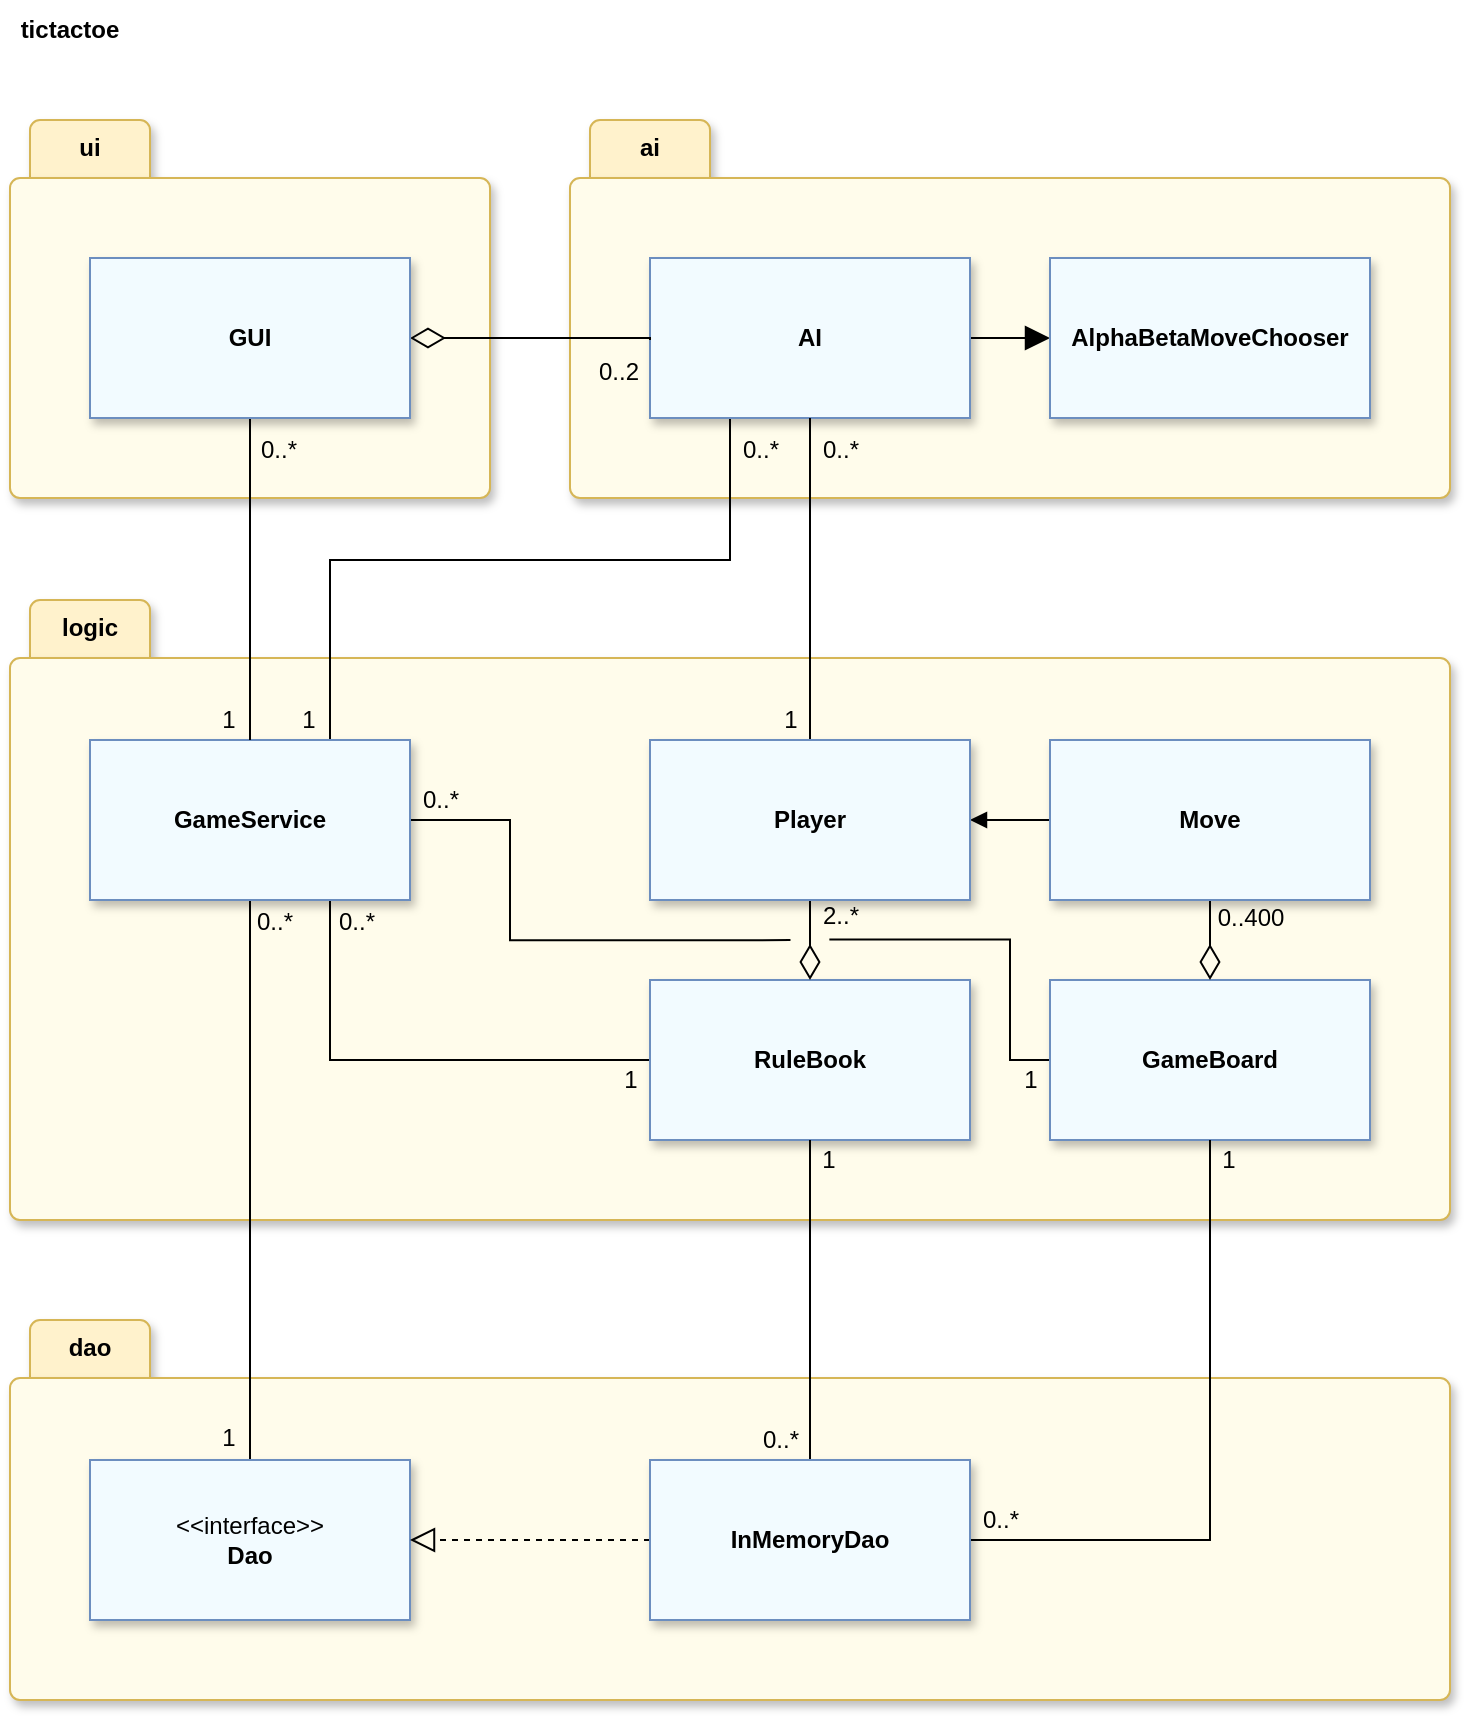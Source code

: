 <mxfile version="15.6.2" type="device"><diagram id="C5RBs43oDa-KdzZeNtuy" name="Page-1"><mxGraphModel dx="3555" dy="2987" grid="1" gridSize="10" guides="1" tooltips="1" connect="1" arrows="1" fold="1" page="1" pageScale="1" pageWidth="827" pageHeight="1169" math="0" shadow="0"><root><mxCell id="WIyWlLk6GJQsqaUBKTNV-0"/><mxCell id="WIyWlLk6GJQsqaUBKTNV-1" parent="WIyWlLk6GJQsqaUBKTNV-0"/><mxCell id="NgHtoThUeeEZXhmcr1Kq-88" value="dao" style="rounded=1;whiteSpace=wrap;html=1;strokeColor=#d6b656;align=center;verticalAlign=top;arcSize=10;fillColor=#fff2cc;fontStyle=1;absoluteArcSize=1;shadow=1;" vertex="1" parent="WIyWlLk6GJQsqaUBKTNV-1"><mxGeometry x="90" y="570" width="60" height="40" as="geometry"/></mxCell><mxCell id="NgHtoThUeeEZXhmcr1Kq-87" value="" style="rounded=1;whiteSpace=wrap;html=1;strokeColor=#d6b656;align=left;verticalAlign=top;arcSize=10;fillColor=#FFFCEB;absoluteArcSize=1;shadow=1;" vertex="1" parent="WIyWlLk6GJQsqaUBKTNV-1"><mxGeometry x="80" y="599" width="720" height="161" as="geometry"/></mxCell><mxCell id="NgHtoThUeeEZXhmcr1Kq-81" value="ai" style="rounded=1;whiteSpace=wrap;html=1;strokeColor=#d6b656;align=center;verticalAlign=top;arcSize=10;fillColor=#fff2cc;fontStyle=1;absoluteArcSize=1;shadow=1;" vertex="1" parent="WIyWlLk6GJQsqaUBKTNV-1"><mxGeometry x="370" y="-30" width="60" height="40" as="geometry"/></mxCell><mxCell id="NgHtoThUeeEZXhmcr1Kq-80" value="" style="rounded=1;whiteSpace=wrap;html=1;strokeColor=#d6b656;align=left;verticalAlign=top;arcSize=10;fillColor=#FFFCEB;absoluteArcSize=1;shadow=1;" vertex="1" parent="WIyWlLk6GJQsqaUBKTNV-1"><mxGeometry x="360" y="-1" width="440" height="160" as="geometry"/></mxCell><mxCell id="NgHtoThUeeEZXhmcr1Kq-79" value="logic" style="rounded=1;whiteSpace=wrap;html=1;strokeColor=#d6b656;align=center;verticalAlign=top;arcSize=10;fillColor=#fff2cc;fontStyle=1;absoluteArcSize=1;shadow=1;" vertex="1" parent="WIyWlLk6GJQsqaUBKTNV-1"><mxGeometry x="90" y="210" width="60" height="40" as="geometry"/></mxCell><mxCell id="NgHtoThUeeEZXhmcr1Kq-78" value="" style="rounded=1;whiteSpace=wrap;html=1;strokeColor=#d6b656;align=left;verticalAlign=top;arcSize=10;fillColor=#FFFCEB;absoluteArcSize=1;shadow=1;" vertex="1" parent="WIyWlLk6GJQsqaUBKTNV-1"><mxGeometry x="80" y="239" width="720" height="281" as="geometry"/></mxCell><mxCell id="NgHtoThUeeEZXhmcr1Kq-76" value="ui" style="rounded=1;whiteSpace=wrap;html=1;strokeColor=#d6b656;align=center;verticalAlign=top;arcSize=10;fillColor=#fff2cc;fontStyle=1;absoluteArcSize=1;shadow=1;" vertex="1" parent="WIyWlLk6GJQsqaUBKTNV-1"><mxGeometry x="90" y="-30" width="60" height="40" as="geometry"/></mxCell><mxCell id="NgHtoThUeeEZXhmcr1Kq-75" value="" style="rounded=1;whiteSpace=wrap;html=1;strokeColor=#d6b656;align=left;verticalAlign=top;arcSize=10;fillColor=#FFFCEB;absoluteArcSize=1;shadow=1;" vertex="1" parent="WIyWlLk6GJQsqaUBKTNV-1"><mxGeometry x="80" y="-1" width="240" height="160" as="geometry"/></mxCell><mxCell id="NgHtoThUeeEZXhmcr1Kq-36" style="edgeStyle=orthogonalEdgeStyle;rounded=0;orthogonalLoop=1;jettySize=auto;html=1;exitX=1;exitY=0.5;exitDx=0;exitDy=0;entryX=0;entryY=0.5;entryDx=0;entryDy=0;endArrow=block;endFill=1;endSize=10;" edge="1" parent="WIyWlLk6GJQsqaUBKTNV-1" source="NgHtoThUeeEZXhmcr1Kq-34" target="NgHtoThUeeEZXhmcr1Kq-35"><mxGeometry relative="1" as="geometry"/></mxCell><mxCell id="NgHtoThUeeEZXhmcr1Kq-38" value="" style="edgeStyle=orthogonalEdgeStyle;rounded=0;orthogonalLoop=1;jettySize=auto;html=1;endArrow=none;endFill=0;entryX=0.75;entryY=0;entryDx=0;entryDy=0;exitX=0;exitY=0;exitDx=0;exitDy=0;" edge="1" parent="WIyWlLk6GJQsqaUBKTNV-1" source="NgHtoThUeeEZXhmcr1Kq-105" target="NgHtoThUeeEZXhmcr1Kq-37"><mxGeometry relative="1" as="geometry"><Array as="points"><mxPoint x="440" y="190"/><mxPoint x="240" y="190"/></Array></mxGeometry></mxCell><mxCell id="NgHtoThUeeEZXhmcr1Kq-34" value="AI" style="rounded=0;whiteSpace=wrap;html=1;fontStyle=1;shadow=1;glass=0;fillColor=#F2FBFF;strokeColor=#6c8ebf;" vertex="1" parent="WIyWlLk6GJQsqaUBKTNV-1"><mxGeometry x="400" y="39" width="160" height="80" as="geometry"/></mxCell><mxCell id="NgHtoThUeeEZXhmcr1Kq-35" value="AlphaBetaMoveChooser" style="rounded=0;whiteSpace=wrap;html=1;fontStyle=1;shadow=1;fillColor=#F2FBFF;strokeColor=#6c8ebf;" vertex="1" parent="WIyWlLk6GJQsqaUBKTNV-1"><mxGeometry x="600" y="39" width="160" height="80" as="geometry"/></mxCell><mxCell id="NgHtoThUeeEZXhmcr1Kq-66" style="edgeStyle=orthogonalEdgeStyle;rounded=0;orthogonalLoop=1;jettySize=auto;html=1;exitX=0.5;exitY=1;exitDx=0;exitDy=0;entryX=0.5;entryY=0;entryDx=0;entryDy=0;startArrow=none;startFill=0;endArrow=none;endFill=0;startSize=6;endSize=10;" edge="1" parent="WIyWlLk6GJQsqaUBKTNV-1" source="NgHtoThUeeEZXhmcr1Kq-37" target="NgHtoThUeeEZXhmcr1Kq-62"><mxGeometry relative="1" as="geometry"><Array as="points"><mxPoint x="200" y="500"/><mxPoint x="200" y="500"/></Array></mxGeometry></mxCell><mxCell id="NgHtoThUeeEZXhmcr1Kq-93" style="edgeStyle=orthogonalEdgeStyle;rounded=0;orthogonalLoop=1;jettySize=auto;html=1;exitX=0.75;exitY=1;exitDx=0;exitDy=0;entryX=0;entryY=0.5;entryDx=0;entryDy=0;shadow=0;startArrow=none;startFill=0;endArrow=none;endFill=0;startSize=15;endSize=10;" edge="1" parent="WIyWlLk6GJQsqaUBKTNV-1" source="NgHtoThUeeEZXhmcr1Kq-37" target="NgHtoThUeeEZXhmcr1Kq-44"><mxGeometry relative="1" as="geometry"/></mxCell><mxCell id="NgHtoThUeeEZXhmcr1Kq-100" style="edgeStyle=orthogonalEdgeStyle;rounded=0;orthogonalLoop=1;jettySize=auto;html=1;exitX=1;exitY=0.5;exitDx=0;exitDy=0;shadow=0;startArrow=none;startFill=0;endArrow=none;endFill=0;startSize=15;endSize=10;entryX=0.542;entryY=0.502;entryDx=0;entryDy=0;entryPerimeter=0;" edge="1" parent="WIyWlLk6GJQsqaUBKTNV-1" source="NgHtoThUeeEZXhmcr1Kq-37" target="NgHtoThUeeEZXhmcr1Kq-78"><mxGeometry relative="1" as="geometry"><mxPoint x="460" y="380" as="targetPoint"/><Array as="points"><mxPoint x="330" y="320"/><mxPoint x="330" y="380"/></Array></mxGeometry></mxCell><mxCell id="NgHtoThUeeEZXhmcr1Kq-37" value="GameService" style="rounded=0;whiteSpace=wrap;html=1;fontStyle=1;strokeColor=#6c8ebf;shadow=1;fillColor=#F2FBFF;" vertex="1" parent="WIyWlLk6GJQsqaUBKTNV-1"><mxGeometry x="120" y="280" width="160" height="80" as="geometry"/></mxCell><mxCell id="NgHtoThUeeEZXhmcr1Kq-40" value="1" style="text;html=1;strokeColor=none;fillColor=none;align=center;verticalAlign=middle;whiteSpace=wrap;rounded=0;" vertex="1" parent="WIyWlLk6GJQsqaUBKTNV-1"><mxGeometry x="180" y="260" width="19" height="20" as="geometry"/></mxCell><mxCell id="NgHtoThUeeEZXhmcr1Kq-44" value="RuleBook" style="rounded=0;whiteSpace=wrap;html=1;fontStyle=1;strokeColor=#6c8ebf;shadow=1;fillColor=#F2FBFF;" vertex="1" parent="WIyWlLk6GJQsqaUBKTNV-1"><mxGeometry x="400" y="400" width="160" height="80" as="geometry"/></mxCell><mxCell id="NgHtoThUeeEZXhmcr1Kq-47" style="edgeStyle=orthogonalEdgeStyle;rounded=0;orthogonalLoop=1;jettySize=auto;html=1;endArrow=diamondThin;endFill=0;endSize=15;exitX=0.5;exitY=1;exitDx=0;exitDy=0;entryX=0.5;entryY=0;entryDx=0;entryDy=0;" edge="1" parent="WIyWlLk6GJQsqaUBKTNV-1" source="NgHtoThUeeEZXhmcr1Kq-45" target="NgHtoThUeeEZXhmcr1Kq-44"><mxGeometry relative="1" as="geometry"><mxPoint x="400" y="400" as="sourcePoint"/><mxPoint x="400" y="360" as="targetPoint"/></mxGeometry></mxCell><mxCell id="NgHtoThUeeEZXhmcr1Kq-52" style="edgeStyle=orthogonalEdgeStyle;rounded=0;orthogonalLoop=1;jettySize=auto;html=1;exitX=1;exitY=0.5;exitDx=0;exitDy=0;entryX=0;entryY=0.5;entryDx=0;entryDy=0;startArrow=block;startFill=1;endArrow=none;endFill=0;" edge="1" parent="WIyWlLk6GJQsqaUBKTNV-1" source="NgHtoThUeeEZXhmcr1Kq-45" target="NgHtoThUeeEZXhmcr1Kq-51"><mxGeometry relative="1" as="geometry"/></mxCell><mxCell id="NgHtoThUeeEZXhmcr1Kq-89" style="edgeStyle=orthogonalEdgeStyle;rounded=0;orthogonalLoop=1;jettySize=auto;html=1;entryX=0.5;entryY=1;entryDx=0;entryDy=0;shadow=0;startArrow=none;startFill=0;endArrow=none;endFill=0;startSize=15;endSize=10;exitX=0.5;exitY=0;exitDx=0;exitDy=0;" edge="1" parent="WIyWlLk6GJQsqaUBKTNV-1" source="NgHtoThUeeEZXhmcr1Kq-45" target="NgHtoThUeeEZXhmcr1Kq-34"><mxGeometry relative="1" as="geometry"><Array as="points"><mxPoint x="480" y="250"/><mxPoint x="480" y="250"/></Array></mxGeometry></mxCell><mxCell id="NgHtoThUeeEZXhmcr1Kq-45" value="Player" style="rounded=0;whiteSpace=wrap;html=1;fontStyle=1;strokeColor=#6c8ebf;shadow=1;fillColor=#F2FBFF;" vertex="1" parent="WIyWlLk6GJQsqaUBKTNV-1"><mxGeometry x="400" y="280" width="160" height="80" as="geometry"/></mxCell><mxCell id="NgHtoThUeeEZXhmcr1Kq-98" style="edgeStyle=orthogonalEdgeStyle;rounded=0;orthogonalLoop=1;jettySize=auto;html=1;exitX=0;exitY=0.5;exitDx=0;exitDy=0;shadow=0;startArrow=none;startFill=0;endArrow=none;endFill=0;startSize=15;endSize=10;entryX=0.569;entryY=0.501;entryDx=0;entryDy=0;entryPerimeter=0;" edge="1" parent="WIyWlLk6GJQsqaUBKTNV-1" source="NgHtoThUeeEZXhmcr1Kq-46" target="NgHtoThUeeEZXhmcr1Kq-78"><mxGeometry relative="1" as="geometry"><mxPoint x="480" y="380" as="targetPoint"/><Array as="points"><mxPoint x="580" y="440"/><mxPoint x="580" y="380"/></Array></mxGeometry></mxCell><mxCell id="NgHtoThUeeEZXhmcr1Kq-46" value="GameBoard" style="rounded=0;whiteSpace=wrap;html=1;fontStyle=1;strokeColor=#6c8ebf;shadow=1;fillColor=#F2FBFF;" vertex="1" parent="WIyWlLk6GJQsqaUBKTNV-1"><mxGeometry x="600" y="400" width="160" height="80" as="geometry"/></mxCell><mxCell id="NgHtoThUeeEZXhmcr1Kq-53" style="edgeStyle=orthogonalEdgeStyle;rounded=0;orthogonalLoop=1;jettySize=auto;html=1;exitX=0.5;exitY=1;exitDx=0;exitDy=0;entryX=0.5;entryY=0;entryDx=0;entryDy=0;startArrow=none;startFill=0;endArrow=diamondThin;endFill=0;startSize=6;endSize=15;" edge="1" parent="WIyWlLk6GJQsqaUBKTNV-1" source="NgHtoThUeeEZXhmcr1Kq-51" target="NgHtoThUeeEZXhmcr1Kq-46"><mxGeometry relative="1" as="geometry"><Array as="points"/></mxGeometry></mxCell><mxCell id="NgHtoThUeeEZXhmcr1Kq-51" value="Move" style="rounded=0;whiteSpace=wrap;html=1;fontStyle=1;strokeColor=#6c8ebf;shadow=1;fillColor=#F2FBFF;" vertex="1" parent="WIyWlLk6GJQsqaUBKTNV-1"><mxGeometry x="600" y="280" width="160" height="80" as="geometry"/></mxCell><mxCell id="NgHtoThUeeEZXhmcr1Kq-62" value="&lt;span style=&quot;font-weight: normal&quot;&gt;&amp;lt;&amp;lt;interface&amp;gt;&amp;gt;&lt;/span&gt;&lt;br&gt;Dao" style="rounded=0;whiteSpace=wrap;html=1;fontStyle=1;strokeColor=#6c8ebf;shadow=1;fillColor=#F2FBFF;" vertex="1" parent="WIyWlLk6GJQsqaUBKTNV-1"><mxGeometry x="120" y="640" width="160" height="80" as="geometry"/></mxCell><mxCell id="NgHtoThUeeEZXhmcr1Kq-65" style="edgeStyle=orthogonalEdgeStyle;rounded=0;orthogonalLoop=1;jettySize=auto;html=1;exitX=0;exitY=0.5;exitDx=0;exitDy=0;entryX=1;entryY=0.5;entryDx=0;entryDy=0;startArrow=none;startFill=0;endArrow=block;endFill=0;startSize=6;endSize=10;dashed=1;" edge="1" parent="WIyWlLk6GJQsqaUBKTNV-1" source="NgHtoThUeeEZXhmcr1Kq-63" target="NgHtoThUeeEZXhmcr1Kq-62"><mxGeometry relative="1" as="geometry"/></mxCell><mxCell id="NgHtoThUeeEZXhmcr1Kq-67" style="edgeStyle=orthogonalEdgeStyle;rounded=0;orthogonalLoop=1;jettySize=auto;html=1;exitX=0.5;exitY=0;exitDx=0;exitDy=0;startArrow=none;startFill=0;endArrow=none;endFill=0;startSize=6;endSize=10;entryX=0.5;entryY=1;entryDx=0;entryDy=0;" edge="1" parent="WIyWlLk6GJQsqaUBKTNV-1" source="NgHtoThUeeEZXhmcr1Kq-63" target="NgHtoThUeeEZXhmcr1Kq-44"><mxGeometry relative="1" as="geometry"><Array as="points"/></mxGeometry></mxCell><mxCell id="NgHtoThUeeEZXhmcr1Kq-90" style="edgeStyle=orthogonalEdgeStyle;rounded=0;orthogonalLoop=1;jettySize=auto;html=1;exitX=1;exitY=0.5;exitDx=0;exitDy=0;shadow=0;startArrow=none;startFill=0;endArrow=none;endFill=0;startSize=15;endSize=10;" edge="1" parent="WIyWlLk6GJQsqaUBKTNV-1" source="NgHtoThUeeEZXhmcr1Kq-63" target="NgHtoThUeeEZXhmcr1Kq-46"><mxGeometry relative="1" as="geometry"/></mxCell><mxCell id="NgHtoThUeeEZXhmcr1Kq-63" value="InMemoryDao" style="rounded=0;whiteSpace=wrap;html=1;fontStyle=1;strokeColor=#6c8ebf;shadow=1;fillColor=#F2FBFF;" vertex="1" parent="WIyWlLk6GJQsqaUBKTNV-1"><mxGeometry x="400" y="640" width="160" height="80" as="geometry"/></mxCell><mxCell id="NgHtoThUeeEZXhmcr1Kq-73" style="edgeStyle=orthogonalEdgeStyle;rounded=0;orthogonalLoop=1;jettySize=auto;html=1;exitX=0.5;exitY=1;exitDx=0;exitDy=0;entryX=0.5;entryY=0;entryDx=0;entryDy=0;startArrow=none;startFill=0;endArrow=none;endFill=0;startSize=6;endSize=10;" edge="1" parent="WIyWlLk6GJQsqaUBKTNV-1" source="NgHtoThUeeEZXhmcr1Kq-72" target="NgHtoThUeeEZXhmcr1Kq-37"><mxGeometry relative="1" as="geometry"><Array as="points"><mxPoint x="200" y="180"/><mxPoint x="200" y="180"/></Array></mxGeometry></mxCell><mxCell id="NgHtoThUeeEZXhmcr1Kq-74" style="edgeStyle=orthogonalEdgeStyle;rounded=0;orthogonalLoop=1;jettySize=auto;html=1;exitX=1;exitY=0.5;exitDx=0;exitDy=0;entryX=1;entryY=0;entryDx=0;entryDy=0;startArrow=diamondThin;startFill=0;endArrow=none;endFill=0;startSize=15;endSize=9;shadow=0;" edge="1" parent="WIyWlLk6GJQsqaUBKTNV-1" source="NgHtoThUeeEZXhmcr1Kq-72" target="NgHtoThUeeEZXhmcr1Kq-102"><mxGeometry relative="1" as="geometry"><Array as="points"><mxPoint x="400" y="79"/></Array></mxGeometry></mxCell><mxCell id="NgHtoThUeeEZXhmcr1Kq-72" value="GUI" style="rounded=0;whiteSpace=wrap;html=1;fontStyle=1;shadow=1;fillColor=#F2FBFF;strokeColor=#6c8ebf;" vertex="1" parent="WIyWlLk6GJQsqaUBKTNV-1"><mxGeometry x="120" y="39" width="160" height="80" as="geometry"/></mxCell><mxCell id="NgHtoThUeeEZXhmcr1Kq-101" value="0..*" style="text;html=1;strokeColor=none;fillColor=none;align=center;verticalAlign=middle;whiteSpace=wrap;rounded=0;" vertex="1" parent="WIyWlLk6GJQsqaUBKTNV-1"><mxGeometry x="199" y="119" width="31" height="31" as="geometry"/></mxCell><mxCell id="NgHtoThUeeEZXhmcr1Kq-102" value="0..2" style="text;html=1;strokeColor=none;fillColor=none;align=center;verticalAlign=middle;whiteSpace=wrap;rounded=0;" vertex="1" parent="WIyWlLk6GJQsqaUBKTNV-1"><mxGeometry x="369" y="80" width="31" height="31" as="geometry"/></mxCell><mxCell id="NgHtoThUeeEZXhmcr1Kq-103" value="0..*" style="text;html=1;strokeColor=none;fillColor=none;align=center;verticalAlign=middle;whiteSpace=wrap;rounded=0;" vertex="1" parent="WIyWlLk6GJQsqaUBKTNV-1"><mxGeometry x="480" y="119" width="31" height="31" as="geometry"/></mxCell><mxCell id="NgHtoThUeeEZXhmcr1Kq-104" value="1" style="text;html=1;strokeColor=none;fillColor=none;align=center;verticalAlign=middle;whiteSpace=wrap;rounded=0;" vertex="1" parent="WIyWlLk6GJQsqaUBKTNV-1"><mxGeometry x="220" y="260" width="19" height="20" as="geometry"/></mxCell><mxCell id="NgHtoThUeeEZXhmcr1Kq-105" value="0..*" style="text;html=1;strokeColor=none;fillColor=none;align=center;verticalAlign=middle;whiteSpace=wrap;rounded=0;" vertex="1" parent="WIyWlLk6GJQsqaUBKTNV-1"><mxGeometry x="440" y="119" width="31" height="31" as="geometry"/></mxCell><mxCell id="NgHtoThUeeEZXhmcr1Kq-106" value="1" style="text;html=1;strokeColor=none;fillColor=none;align=center;verticalAlign=middle;whiteSpace=wrap;rounded=0;" vertex="1" parent="WIyWlLk6GJQsqaUBKTNV-1"><mxGeometry x="581" y="440" width="19" height="20" as="geometry"/></mxCell><mxCell id="NgHtoThUeeEZXhmcr1Kq-107" value="1" style="text;html=1;strokeColor=none;fillColor=none;align=center;verticalAlign=middle;whiteSpace=wrap;rounded=0;" vertex="1" parent="WIyWlLk6GJQsqaUBKTNV-1"><mxGeometry x="381" y="440" width="19" height="20" as="geometry"/></mxCell><mxCell id="NgHtoThUeeEZXhmcr1Kq-108" value="0..*" style="text;html=1;strokeColor=none;fillColor=none;align=center;verticalAlign=middle;whiteSpace=wrap;rounded=0;" vertex="1" parent="WIyWlLk6GJQsqaUBKTNV-1"><mxGeometry x="238" y="361" width="31" height="20" as="geometry"/></mxCell><mxCell id="NgHtoThUeeEZXhmcr1Kq-109" value="0..*" style="text;html=1;strokeColor=none;fillColor=none;align=center;verticalAlign=middle;whiteSpace=wrap;rounded=0;" vertex="1" parent="WIyWlLk6GJQsqaUBKTNV-1"><mxGeometry x="280" y="300" width="31" height="20" as="geometry"/></mxCell><mxCell id="NgHtoThUeeEZXhmcr1Kq-110" value="2..*" style="text;html=1;strokeColor=none;fillColor=none;align=center;verticalAlign=middle;whiteSpace=wrap;rounded=0;" vertex="1" parent="WIyWlLk6GJQsqaUBKTNV-1"><mxGeometry x="480" y="358" width="31" height="20" as="geometry"/></mxCell><mxCell id="NgHtoThUeeEZXhmcr1Kq-111" value="0..400" style="text;html=1;strokeColor=none;fillColor=none;align=center;verticalAlign=middle;whiteSpace=wrap;rounded=0;" vertex="1" parent="WIyWlLk6GJQsqaUBKTNV-1"><mxGeometry x="685" y="359" width="31" height="20" as="geometry"/></mxCell><mxCell id="NgHtoThUeeEZXhmcr1Kq-112" value="1" style="text;html=1;strokeColor=none;fillColor=none;align=center;verticalAlign=middle;whiteSpace=wrap;rounded=0;" vertex="1" parent="WIyWlLk6GJQsqaUBKTNV-1"><mxGeometry x="180" y="619" width="19" height="20" as="geometry"/></mxCell><mxCell id="NgHtoThUeeEZXhmcr1Kq-113" value="0..*" style="text;html=1;strokeColor=none;fillColor=none;align=center;verticalAlign=middle;whiteSpace=wrap;rounded=0;" vertex="1" parent="WIyWlLk6GJQsqaUBKTNV-1"><mxGeometry x="197" y="361" width="31" height="20" as="geometry"/></mxCell><mxCell id="NgHtoThUeeEZXhmcr1Kq-119" value="1" style="text;html=1;strokeColor=none;fillColor=none;align=center;verticalAlign=middle;whiteSpace=wrap;rounded=0;" vertex="1" parent="WIyWlLk6GJQsqaUBKTNV-1"><mxGeometry x="461" y="260" width="19" height="20" as="geometry"/></mxCell><mxCell id="NgHtoThUeeEZXhmcr1Kq-120" value="1" style="text;html=1;strokeColor=none;fillColor=none;align=center;verticalAlign=middle;whiteSpace=wrap;rounded=0;" vertex="1" parent="WIyWlLk6GJQsqaUBKTNV-1"><mxGeometry x="480" y="480" width="19" height="20" as="geometry"/></mxCell><mxCell id="NgHtoThUeeEZXhmcr1Kq-121" value="1" style="text;html=1;strokeColor=none;fillColor=none;align=center;verticalAlign=middle;whiteSpace=wrap;rounded=0;" vertex="1" parent="WIyWlLk6GJQsqaUBKTNV-1"><mxGeometry x="680" y="480" width="19" height="20" as="geometry"/></mxCell><mxCell id="NgHtoThUeeEZXhmcr1Kq-122" value="0..*" style="text;html=1;strokeColor=none;fillColor=none;align=center;verticalAlign=middle;whiteSpace=wrap;rounded=0;" vertex="1" parent="WIyWlLk6GJQsqaUBKTNV-1"><mxGeometry x="560" y="660" width="31" height="20" as="geometry"/></mxCell><mxCell id="NgHtoThUeeEZXhmcr1Kq-123" value="0..*" style="text;html=1;strokeColor=none;fillColor=none;align=center;verticalAlign=middle;whiteSpace=wrap;rounded=0;" vertex="1" parent="WIyWlLk6GJQsqaUBKTNV-1"><mxGeometry x="450" y="620" width="31" height="20" as="geometry"/></mxCell><mxCell id="NgHtoThUeeEZXhmcr1Kq-125" value="tictactoe" style="text;html=1;strokeColor=none;fillColor=none;align=center;verticalAlign=middle;whiteSpace=wrap;rounded=0;shadow=0;glass=0;dashed=1;sketch=0;fontStyle=1" vertex="1" parent="WIyWlLk6GJQsqaUBKTNV-1"><mxGeometry x="80" y="-90" width="60" height="30" as="geometry"/></mxCell></root></mxGraphModel></diagram></mxfile>